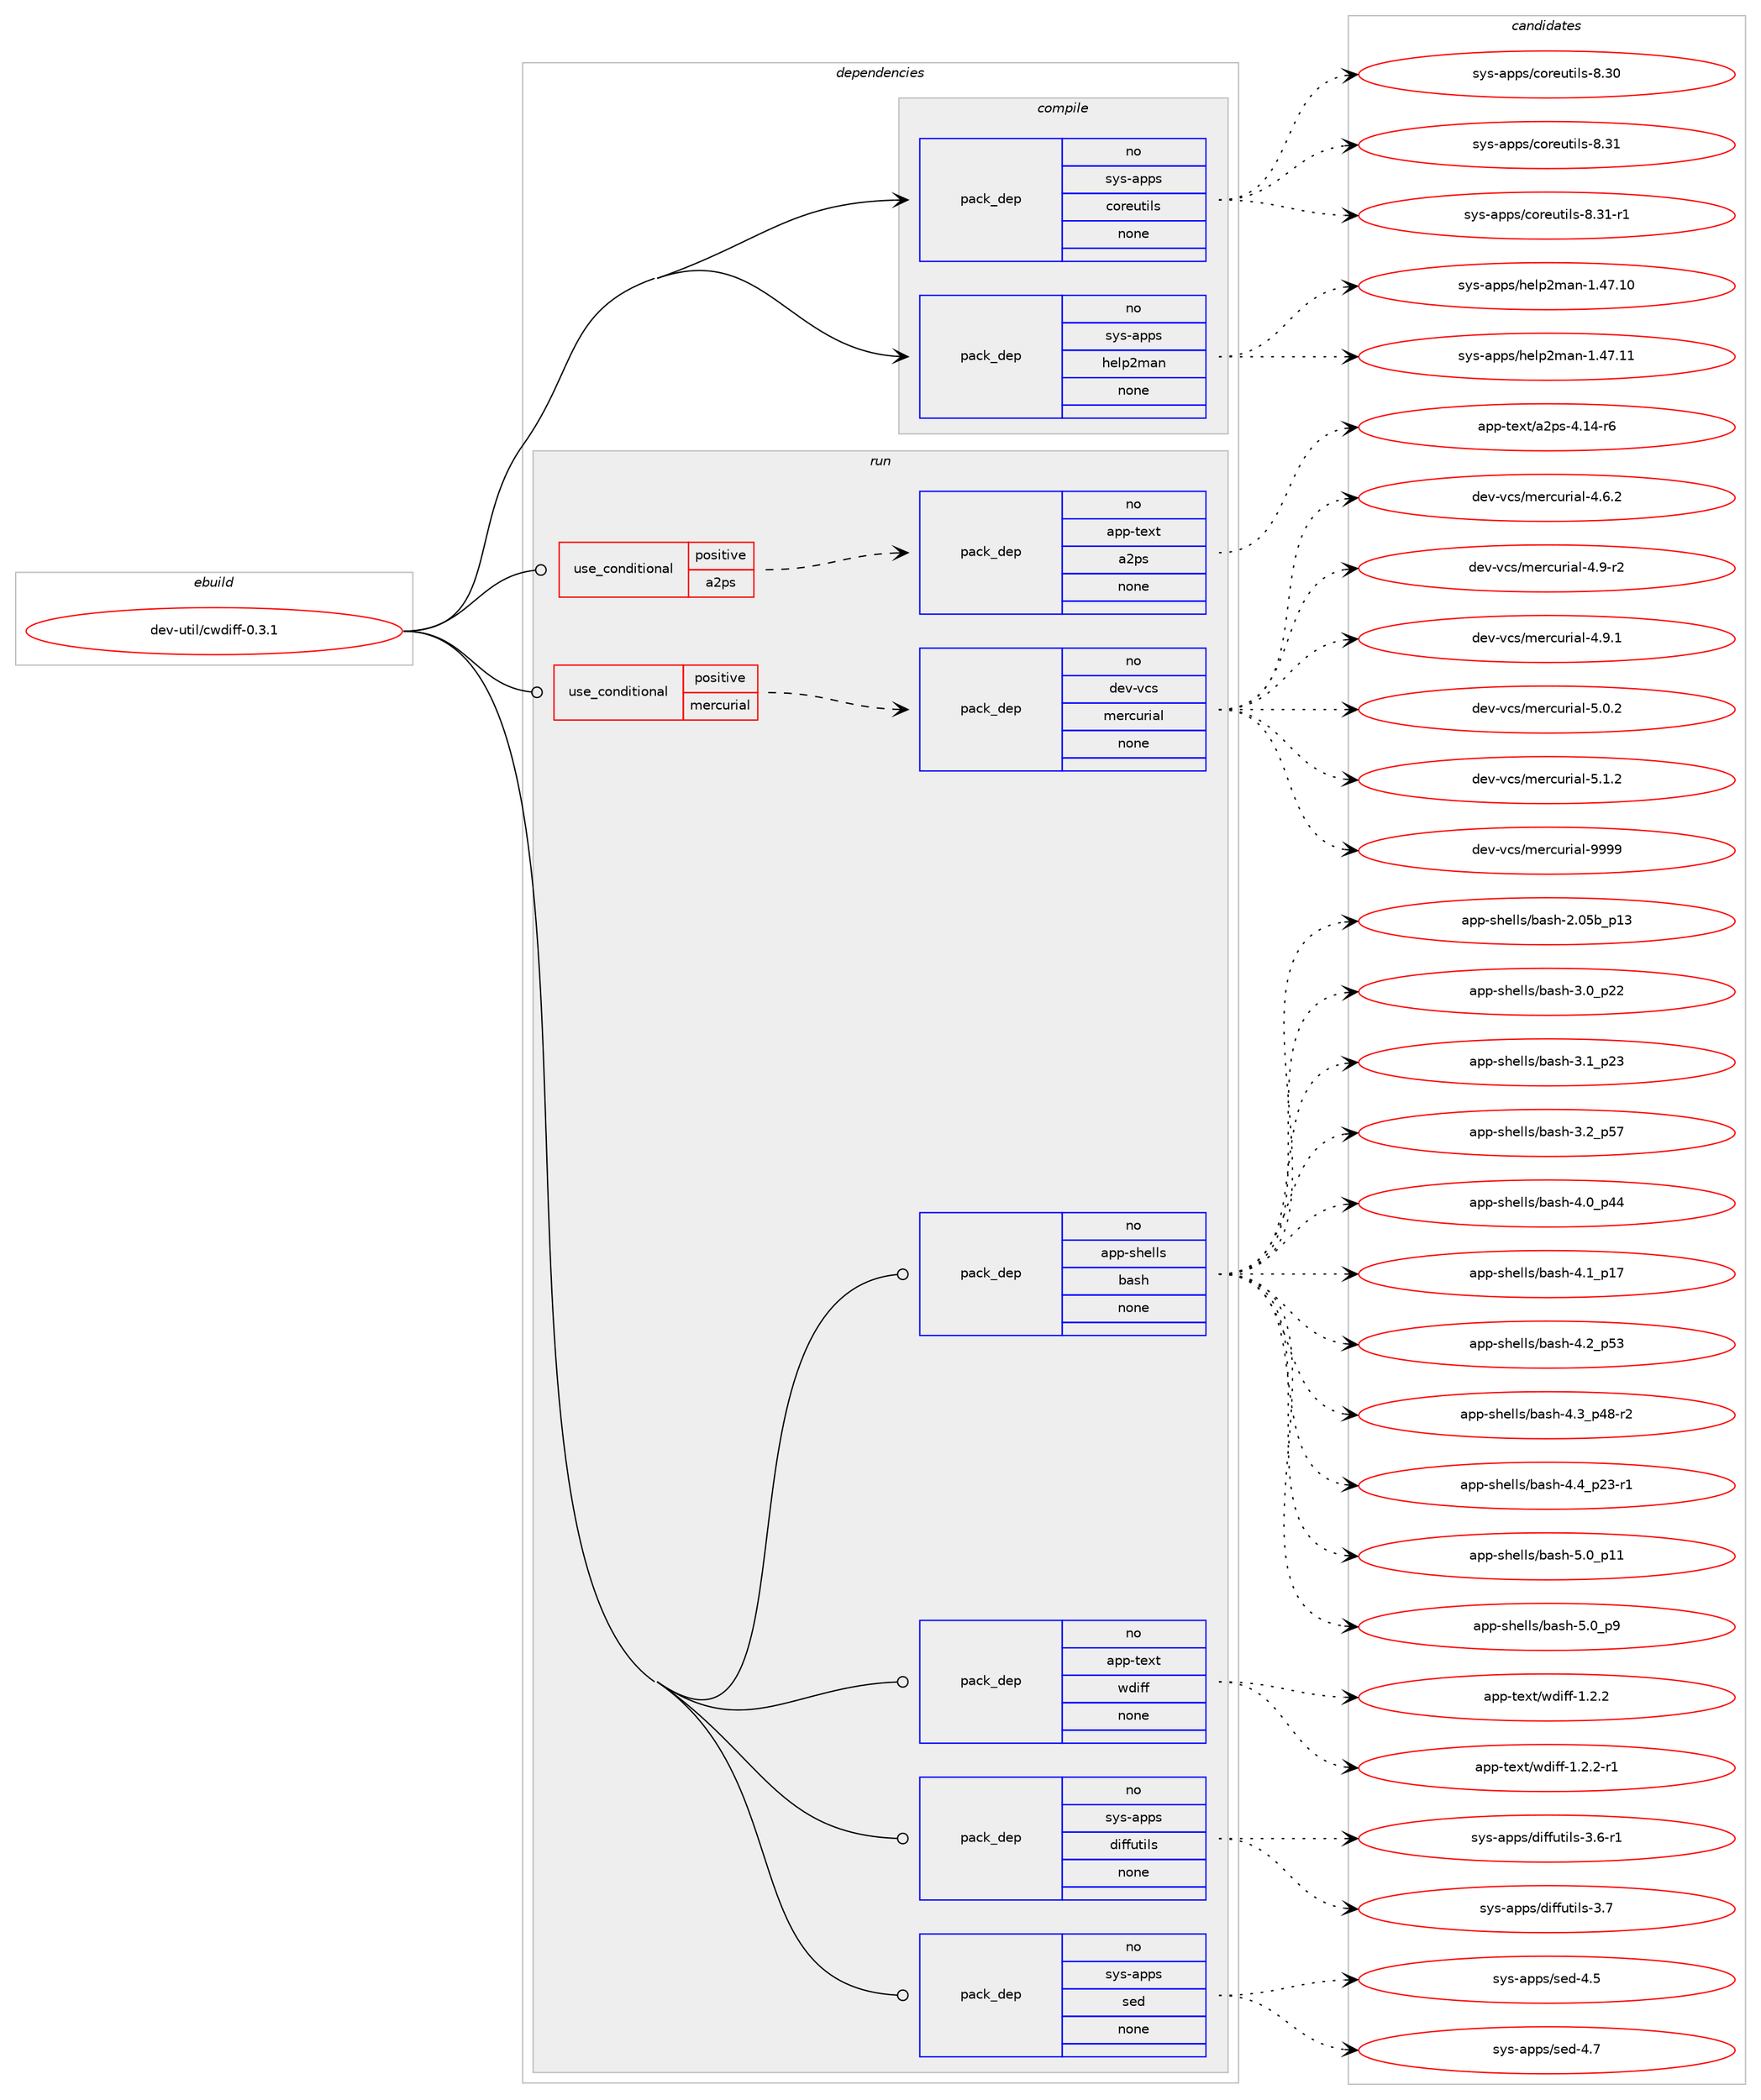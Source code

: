 digraph prolog {

# *************
# Graph options
# *************

newrank=true;
concentrate=true;
compound=true;
graph [rankdir=LR,fontname=Helvetica,fontsize=10,ranksep=1.5];#, ranksep=2.5, nodesep=0.2];
edge  [arrowhead=vee];
node  [fontname=Helvetica,fontsize=10];

# **********
# The ebuild
# **********

subgraph cluster_leftcol {
color=gray;
rank=same;
label=<<i>ebuild</i>>;
id [label="dev-util/cwdiff-0.3.1", color=red, width=4, href="../dev-util/cwdiff-0.3.1.svg"];
}

# ****************
# The dependencies
# ****************

subgraph cluster_midcol {
color=gray;
label=<<i>dependencies</i>>;
subgraph cluster_compile {
fillcolor="#eeeeee";
style=filled;
label=<<i>compile</i>>;
subgraph pack533504 {
dependency728039 [label=<<TABLE BORDER="0" CELLBORDER="1" CELLSPACING="0" CELLPADDING="4" WIDTH="220"><TR><TD ROWSPAN="6" CELLPADDING="30">pack_dep</TD></TR><TR><TD WIDTH="110">no</TD></TR><TR><TD>sys-apps</TD></TR><TR><TD>coreutils</TD></TR><TR><TD>none</TD></TR><TR><TD></TD></TR></TABLE>>, shape=none, color=blue];
}
id:e -> dependency728039:w [weight=20,style="solid",arrowhead="vee"];
subgraph pack533505 {
dependency728040 [label=<<TABLE BORDER="0" CELLBORDER="1" CELLSPACING="0" CELLPADDING="4" WIDTH="220"><TR><TD ROWSPAN="6" CELLPADDING="30">pack_dep</TD></TR><TR><TD WIDTH="110">no</TD></TR><TR><TD>sys-apps</TD></TR><TR><TD>help2man</TD></TR><TR><TD>none</TD></TR><TR><TD></TD></TR></TABLE>>, shape=none, color=blue];
}
id:e -> dependency728040:w [weight=20,style="solid",arrowhead="vee"];
}
subgraph cluster_compileandrun {
fillcolor="#eeeeee";
style=filled;
label=<<i>compile and run</i>>;
}
subgraph cluster_run {
fillcolor="#eeeeee";
style=filled;
label=<<i>run</i>>;
subgraph cond182409 {
dependency728041 [label=<<TABLE BORDER="0" CELLBORDER="1" CELLSPACING="0" CELLPADDING="4"><TR><TD ROWSPAN="3" CELLPADDING="10">use_conditional</TD></TR><TR><TD>positive</TD></TR><TR><TD>a2ps</TD></TR></TABLE>>, shape=none, color=red];
subgraph pack533506 {
dependency728042 [label=<<TABLE BORDER="0" CELLBORDER="1" CELLSPACING="0" CELLPADDING="4" WIDTH="220"><TR><TD ROWSPAN="6" CELLPADDING="30">pack_dep</TD></TR><TR><TD WIDTH="110">no</TD></TR><TR><TD>app-text</TD></TR><TR><TD>a2ps</TD></TR><TR><TD>none</TD></TR><TR><TD></TD></TR></TABLE>>, shape=none, color=blue];
}
dependency728041:e -> dependency728042:w [weight=20,style="dashed",arrowhead="vee"];
}
id:e -> dependency728041:w [weight=20,style="solid",arrowhead="odot"];
subgraph cond182410 {
dependency728043 [label=<<TABLE BORDER="0" CELLBORDER="1" CELLSPACING="0" CELLPADDING="4"><TR><TD ROWSPAN="3" CELLPADDING="10">use_conditional</TD></TR><TR><TD>positive</TD></TR><TR><TD>mercurial</TD></TR></TABLE>>, shape=none, color=red];
subgraph pack533507 {
dependency728044 [label=<<TABLE BORDER="0" CELLBORDER="1" CELLSPACING="0" CELLPADDING="4" WIDTH="220"><TR><TD ROWSPAN="6" CELLPADDING="30">pack_dep</TD></TR><TR><TD WIDTH="110">no</TD></TR><TR><TD>dev-vcs</TD></TR><TR><TD>mercurial</TD></TR><TR><TD>none</TD></TR><TR><TD></TD></TR></TABLE>>, shape=none, color=blue];
}
dependency728043:e -> dependency728044:w [weight=20,style="dashed",arrowhead="vee"];
}
id:e -> dependency728043:w [weight=20,style="solid",arrowhead="odot"];
subgraph pack533508 {
dependency728045 [label=<<TABLE BORDER="0" CELLBORDER="1" CELLSPACING="0" CELLPADDING="4" WIDTH="220"><TR><TD ROWSPAN="6" CELLPADDING="30">pack_dep</TD></TR><TR><TD WIDTH="110">no</TD></TR><TR><TD>app-shells</TD></TR><TR><TD>bash</TD></TR><TR><TD>none</TD></TR><TR><TD></TD></TR></TABLE>>, shape=none, color=blue];
}
id:e -> dependency728045:w [weight=20,style="solid",arrowhead="odot"];
subgraph pack533509 {
dependency728046 [label=<<TABLE BORDER="0" CELLBORDER="1" CELLSPACING="0" CELLPADDING="4" WIDTH="220"><TR><TD ROWSPAN="6" CELLPADDING="30">pack_dep</TD></TR><TR><TD WIDTH="110">no</TD></TR><TR><TD>app-text</TD></TR><TR><TD>wdiff</TD></TR><TR><TD>none</TD></TR><TR><TD></TD></TR></TABLE>>, shape=none, color=blue];
}
id:e -> dependency728046:w [weight=20,style="solid",arrowhead="odot"];
subgraph pack533510 {
dependency728047 [label=<<TABLE BORDER="0" CELLBORDER="1" CELLSPACING="0" CELLPADDING="4" WIDTH="220"><TR><TD ROWSPAN="6" CELLPADDING="30">pack_dep</TD></TR><TR><TD WIDTH="110">no</TD></TR><TR><TD>sys-apps</TD></TR><TR><TD>diffutils</TD></TR><TR><TD>none</TD></TR><TR><TD></TD></TR></TABLE>>, shape=none, color=blue];
}
id:e -> dependency728047:w [weight=20,style="solid",arrowhead="odot"];
subgraph pack533511 {
dependency728048 [label=<<TABLE BORDER="0" CELLBORDER="1" CELLSPACING="0" CELLPADDING="4" WIDTH="220"><TR><TD ROWSPAN="6" CELLPADDING="30">pack_dep</TD></TR><TR><TD WIDTH="110">no</TD></TR><TR><TD>sys-apps</TD></TR><TR><TD>sed</TD></TR><TR><TD>none</TD></TR><TR><TD></TD></TR></TABLE>>, shape=none, color=blue];
}
id:e -> dependency728048:w [weight=20,style="solid",arrowhead="odot"];
}
}

# **************
# The candidates
# **************

subgraph cluster_choices {
rank=same;
color=gray;
label=<<i>candidates</i>>;

subgraph choice533504 {
color=black;
nodesep=1;
choice115121115459711211211547991111141011171161051081154556465148 [label="sys-apps/coreutils-8.30", color=red, width=4,href="../sys-apps/coreutils-8.30.svg"];
choice115121115459711211211547991111141011171161051081154556465149 [label="sys-apps/coreutils-8.31", color=red, width=4,href="../sys-apps/coreutils-8.31.svg"];
choice1151211154597112112115479911111410111711610510811545564651494511449 [label="sys-apps/coreutils-8.31-r1", color=red, width=4,href="../sys-apps/coreutils-8.31-r1.svg"];
dependency728039:e -> choice115121115459711211211547991111141011171161051081154556465148:w [style=dotted,weight="100"];
dependency728039:e -> choice115121115459711211211547991111141011171161051081154556465149:w [style=dotted,weight="100"];
dependency728039:e -> choice1151211154597112112115479911111410111711610510811545564651494511449:w [style=dotted,weight="100"];
}
subgraph choice533505 {
color=black;
nodesep=1;
choice11512111545971121121154710410110811250109971104549465255464948 [label="sys-apps/help2man-1.47.10", color=red, width=4,href="../sys-apps/help2man-1.47.10.svg"];
choice11512111545971121121154710410110811250109971104549465255464949 [label="sys-apps/help2man-1.47.11", color=red, width=4,href="../sys-apps/help2man-1.47.11.svg"];
dependency728040:e -> choice11512111545971121121154710410110811250109971104549465255464948:w [style=dotted,weight="100"];
dependency728040:e -> choice11512111545971121121154710410110811250109971104549465255464949:w [style=dotted,weight="100"];
}
subgraph choice533506 {
color=black;
nodesep=1;
choice971121124511610112011647975011211545524649524511454 [label="app-text/a2ps-4.14-r6", color=red, width=4,href="../app-text/a2ps-4.14-r6.svg"];
dependency728042:e -> choice971121124511610112011647975011211545524649524511454:w [style=dotted,weight="100"];
}
subgraph choice533507 {
color=black;
nodesep=1;
choice1001011184511899115471091011149911711410597108455246544650 [label="dev-vcs/mercurial-4.6.2", color=red, width=4,href="../dev-vcs/mercurial-4.6.2.svg"];
choice1001011184511899115471091011149911711410597108455246574511450 [label="dev-vcs/mercurial-4.9-r2", color=red, width=4,href="../dev-vcs/mercurial-4.9-r2.svg"];
choice1001011184511899115471091011149911711410597108455246574649 [label="dev-vcs/mercurial-4.9.1", color=red, width=4,href="../dev-vcs/mercurial-4.9.1.svg"];
choice1001011184511899115471091011149911711410597108455346484650 [label="dev-vcs/mercurial-5.0.2", color=red, width=4,href="../dev-vcs/mercurial-5.0.2.svg"];
choice1001011184511899115471091011149911711410597108455346494650 [label="dev-vcs/mercurial-5.1.2", color=red, width=4,href="../dev-vcs/mercurial-5.1.2.svg"];
choice10010111845118991154710910111499117114105971084557575757 [label="dev-vcs/mercurial-9999", color=red, width=4,href="../dev-vcs/mercurial-9999.svg"];
dependency728044:e -> choice1001011184511899115471091011149911711410597108455246544650:w [style=dotted,weight="100"];
dependency728044:e -> choice1001011184511899115471091011149911711410597108455246574511450:w [style=dotted,weight="100"];
dependency728044:e -> choice1001011184511899115471091011149911711410597108455246574649:w [style=dotted,weight="100"];
dependency728044:e -> choice1001011184511899115471091011149911711410597108455346484650:w [style=dotted,weight="100"];
dependency728044:e -> choice1001011184511899115471091011149911711410597108455346494650:w [style=dotted,weight="100"];
dependency728044:e -> choice10010111845118991154710910111499117114105971084557575757:w [style=dotted,weight="100"];
}
subgraph choice533508 {
color=black;
nodesep=1;
choice9711211245115104101108108115479897115104455046485398951124951 [label="app-shells/bash-2.05b_p13", color=red, width=4,href="../app-shells/bash-2.05b_p13.svg"];
choice971121124511510410110810811547989711510445514648951125050 [label="app-shells/bash-3.0_p22", color=red, width=4,href="../app-shells/bash-3.0_p22.svg"];
choice971121124511510410110810811547989711510445514649951125051 [label="app-shells/bash-3.1_p23", color=red, width=4,href="../app-shells/bash-3.1_p23.svg"];
choice971121124511510410110810811547989711510445514650951125355 [label="app-shells/bash-3.2_p57", color=red, width=4,href="../app-shells/bash-3.2_p57.svg"];
choice971121124511510410110810811547989711510445524648951125252 [label="app-shells/bash-4.0_p44", color=red, width=4,href="../app-shells/bash-4.0_p44.svg"];
choice971121124511510410110810811547989711510445524649951124955 [label="app-shells/bash-4.1_p17", color=red, width=4,href="../app-shells/bash-4.1_p17.svg"];
choice971121124511510410110810811547989711510445524650951125351 [label="app-shells/bash-4.2_p53", color=red, width=4,href="../app-shells/bash-4.2_p53.svg"];
choice9711211245115104101108108115479897115104455246519511252564511450 [label="app-shells/bash-4.3_p48-r2", color=red, width=4,href="../app-shells/bash-4.3_p48-r2.svg"];
choice9711211245115104101108108115479897115104455246529511250514511449 [label="app-shells/bash-4.4_p23-r1", color=red, width=4,href="../app-shells/bash-4.4_p23-r1.svg"];
choice971121124511510410110810811547989711510445534648951124949 [label="app-shells/bash-5.0_p11", color=red, width=4,href="../app-shells/bash-5.0_p11.svg"];
choice9711211245115104101108108115479897115104455346489511257 [label="app-shells/bash-5.0_p9", color=red, width=4,href="../app-shells/bash-5.0_p9.svg"];
dependency728045:e -> choice9711211245115104101108108115479897115104455046485398951124951:w [style=dotted,weight="100"];
dependency728045:e -> choice971121124511510410110810811547989711510445514648951125050:w [style=dotted,weight="100"];
dependency728045:e -> choice971121124511510410110810811547989711510445514649951125051:w [style=dotted,weight="100"];
dependency728045:e -> choice971121124511510410110810811547989711510445514650951125355:w [style=dotted,weight="100"];
dependency728045:e -> choice971121124511510410110810811547989711510445524648951125252:w [style=dotted,weight="100"];
dependency728045:e -> choice971121124511510410110810811547989711510445524649951124955:w [style=dotted,weight="100"];
dependency728045:e -> choice971121124511510410110810811547989711510445524650951125351:w [style=dotted,weight="100"];
dependency728045:e -> choice9711211245115104101108108115479897115104455246519511252564511450:w [style=dotted,weight="100"];
dependency728045:e -> choice9711211245115104101108108115479897115104455246529511250514511449:w [style=dotted,weight="100"];
dependency728045:e -> choice971121124511510410110810811547989711510445534648951124949:w [style=dotted,weight="100"];
dependency728045:e -> choice9711211245115104101108108115479897115104455346489511257:w [style=dotted,weight="100"];
}
subgraph choice533509 {
color=black;
nodesep=1;
choice971121124511610112011647119100105102102454946504650 [label="app-text/wdiff-1.2.2", color=red, width=4,href="../app-text/wdiff-1.2.2.svg"];
choice9711211245116101120116471191001051021024549465046504511449 [label="app-text/wdiff-1.2.2-r1", color=red, width=4,href="../app-text/wdiff-1.2.2-r1.svg"];
dependency728046:e -> choice971121124511610112011647119100105102102454946504650:w [style=dotted,weight="100"];
dependency728046:e -> choice9711211245116101120116471191001051021024549465046504511449:w [style=dotted,weight="100"];
}
subgraph choice533510 {
color=black;
nodesep=1;
choice115121115459711211211547100105102102117116105108115455146544511449 [label="sys-apps/diffutils-3.6-r1", color=red, width=4,href="../sys-apps/diffutils-3.6-r1.svg"];
choice11512111545971121121154710010510210211711610510811545514655 [label="sys-apps/diffutils-3.7", color=red, width=4,href="../sys-apps/diffutils-3.7.svg"];
dependency728047:e -> choice115121115459711211211547100105102102117116105108115455146544511449:w [style=dotted,weight="100"];
dependency728047:e -> choice11512111545971121121154710010510210211711610510811545514655:w [style=dotted,weight="100"];
}
subgraph choice533511 {
color=black;
nodesep=1;
choice11512111545971121121154711510110045524653 [label="sys-apps/sed-4.5", color=red, width=4,href="../sys-apps/sed-4.5.svg"];
choice11512111545971121121154711510110045524655 [label="sys-apps/sed-4.7", color=red, width=4,href="../sys-apps/sed-4.7.svg"];
dependency728048:e -> choice11512111545971121121154711510110045524653:w [style=dotted,weight="100"];
dependency728048:e -> choice11512111545971121121154711510110045524655:w [style=dotted,weight="100"];
}
}

}
